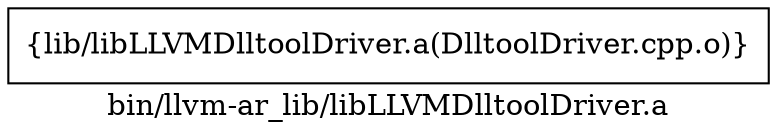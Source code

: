 digraph "bin/llvm-ar_lib/libLLVMDlltoolDriver.a" {
	label="bin/llvm-ar_lib/libLLVMDlltoolDriver.a";
	rankdir=LR;

	Node0x559ae42f6388 [shape=record,shape=box,group=0,label="{lib/libLLVMDlltoolDriver.a(DlltoolDriver.cpp.o)}"];
}
